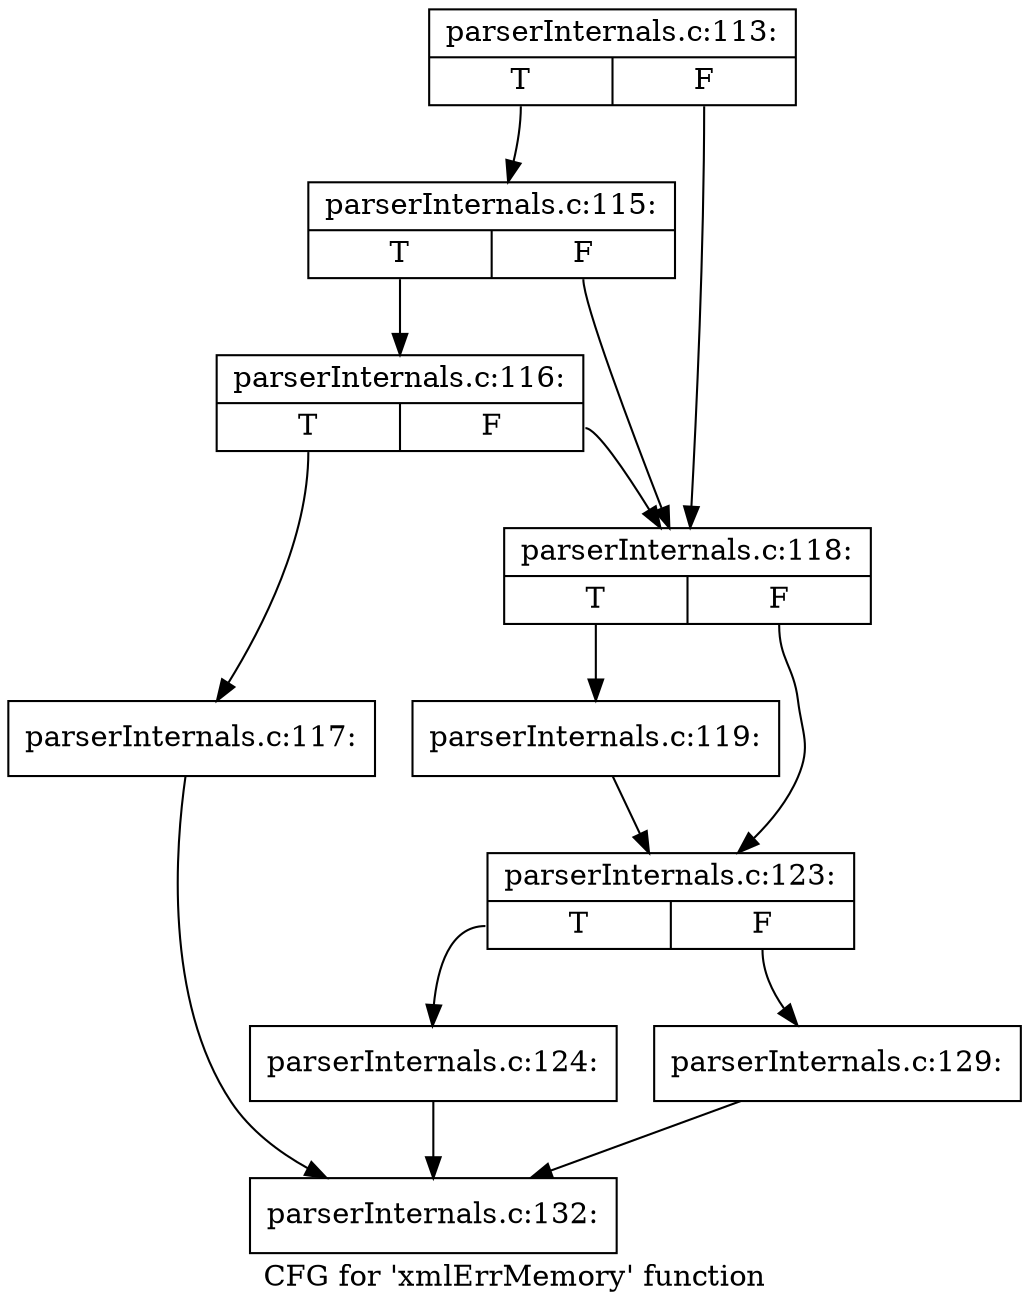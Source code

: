 digraph "CFG for 'xmlErrMemory' function" {
	label="CFG for 'xmlErrMemory' function";

	Node0x5585b3c71320 [shape=record,label="{parserInternals.c:113:|{<s0>T|<s1>F}}"];
	Node0x5585b3c71320:s0 -> Node0x5585b3ca82d0;
	Node0x5585b3c71320:s1 -> Node0x5585b3ca8200;
	Node0x5585b3ca82d0 [shape=record,label="{parserInternals.c:115:|{<s0>T|<s1>F}}"];
	Node0x5585b3ca82d0:s0 -> Node0x5585b3ca8250;
	Node0x5585b3ca82d0:s1 -> Node0x5585b3ca8200;
	Node0x5585b3ca8250 [shape=record,label="{parserInternals.c:116:|{<s0>T|<s1>F}}"];
	Node0x5585b3ca8250:s0 -> Node0x5585b3ca81b0;
	Node0x5585b3ca8250:s1 -> Node0x5585b3ca8200;
	Node0x5585b3ca81b0 [shape=record,label="{parserInternals.c:117:}"];
	Node0x5585b3ca81b0 -> Node0x5585b3cbddf0;
	Node0x5585b3ca8200 [shape=record,label="{parserInternals.c:118:|{<s0>T|<s1>F}}"];
	Node0x5585b3ca8200:s0 -> Node0x5585b3ca9940;
	Node0x5585b3ca8200:s1 -> Node0x5585b3ca9990;
	Node0x5585b3ca9940 [shape=record,label="{parserInternals.c:119:}"];
	Node0x5585b3ca9940 -> Node0x5585b3ca9990;
	Node0x5585b3ca9990 [shape=record,label="{parserInternals.c:123:|{<s0>T|<s1>F}}"];
	Node0x5585b3ca9990:s0 -> Node0x5585b3c9a4f0;
	Node0x5585b3ca9990:s1 -> Node0x5585b3cbde40;
	Node0x5585b3c9a4f0 [shape=record,label="{parserInternals.c:124:}"];
	Node0x5585b3c9a4f0 -> Node0x5585b3cbddf0;
	Node0x5585b3cbde40 [shape=record,label="{parserInternals.c:129:}"];
	Node0x5585b3cbde40 -> Node0x5585b3cbddf0;
	Node0x5585b3cbddf0 [shape=record,label="{parserInternals.c:132:}"];
}
